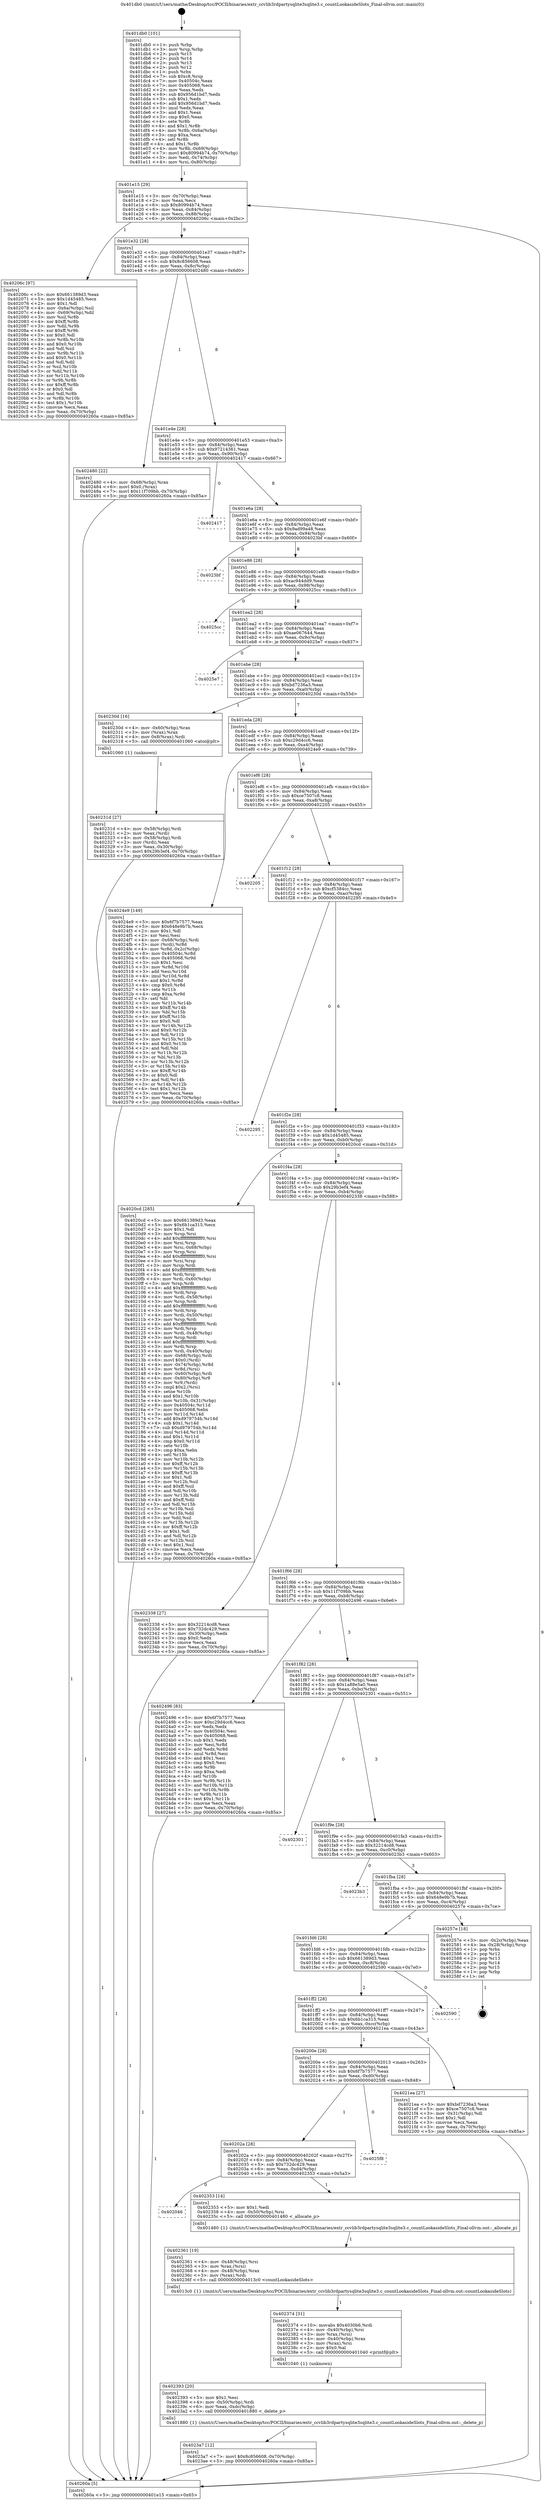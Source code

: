 digraph "0x401db0" {
  label = "0x401db0 (/mnt/c/Users/mathe/Desktop/tcc/POCII/binaries/extr_ccvlib3rdpartysqlite3sqlite3.c_countLookasideSlots_Final-ollvm.out::main(0))"
  labelloc = "t"
  node[shape=record]

  Entry [label="",width=0.3,height=0.3,shape=circle,fillcolor=black,style=filled]
  "0x401e15" [label="{
     0x401e15 [29]\l
     | [instrs]\l
     &nbsp;&nbsp;0x401e15 \<+3\>: mov -0x70(%rbp),%eax\l
     &nbsp;&nbsp;0x401e18 \<+2\>: mov %eax,%ecx\l
     &nbsp;&nbsp;0x401e1a \<+6\>: sub $0x80994b74,%ecx\l
     &nbsp;&nbsp;0x401e20 \<+6\>: mov %eax,-0x84(%rbp)\l
     &nbsp;&nbsp;0x401e26 \<+6\>: mov %ecx,-0x88(%rbp)\l
     &nbsp;&nbsp;0x401e2c \<+6\>: je 000000000040206c \<main+0x2bc\>\l
  }"]
  "0x40206c" [label="{
     0x40206c [97]\l
     | [instrs]\l
     &nbsp;&nbsp;0x40206c \<+5\>: mov $0x661389d3,%eax\l
     &nbsp;&nbsp;0x402071 \<+5\>: mov $0x1d45485,%ecx\l
     &nbsp;&nbsp;0x402076 \<+2\>: mov $0x1,%dl\l
     &nbsp;&nbsp;0x402078 \<+4\>: mov -0x6a(%rbp),%sil\l
     &nbsp;&nbsp;0x40207c \<+4\>: mov -0x69(%rbp),%dil\l
     &nbsp;&nbsp;0x402080 \<+3\>: mov %sil,%r8b\l
     &nbsp;&nbsp;0x402083 \<+4\>: xor $0xff,%r8b\l
     &nbsp;&nbsp;0x402087 \<+3\>: mov %dil,%r9b\l
     &nbsp;&nbsp;0x40208a \<+4\>: xor $0xff,%r9b\l
     &nbsp;&nbsp;0x40208e \<+3\>: xor $0x0,%dl\l
     &nbsp;&nbsp;0x402091 \<+3\>: mov %r8b,%r10b\l
     &nbsp;&nbsp;0x402094 \<+4\>: and $0x0,%r10b\l
     &nbsp;&nbsp;0x402098 \<+3\>: and %dl,%sil\l
     &nbsp;&nbsp;0x40209b \<+3\>: mov %r9b,%r11b\l
     &nbsp;&nbsp;0x40209e \<+4\>: and $0x0,%r11b\l
     &nbsp;&nbsp;0x4020a2 \<+3\>: and %dl,%dil\l
     &nbsp;&nbsp;0x4020a5 \<+3\>: or %sil,%r10b\l
     &nbsp;&nbsp;0x4020a8 \<+3\>: or %dil,%r11b\l
     &nbsp;&nbsp;0x4020ab \<+3\>: xor %r11b,%r10b\l
     &nbsp;&nbsp;0x4020ae \<+3\>: or %r9b,%r8b\l
     &nbsp;&nbsp;0x4020b1 \<+4\>: xor $0xff,%r8b\l
     &nbsp;&nbsp;0x4020b5 \<+3\>: or $0x0,%dl\l
     &nbsp;&nbsp;0x4020b8 \<+3\>: and %dl,%r8b\l
     &nbsp;&nbsp;0x4020bb \<+3\>: or %r8b,%r10b\l
     &nbsp;&nbsp;0x4020be \<+4\>: test $0x1,%r10b\l
     &nbsp;&nbsp;0x4020c2 \<+3\>: cmovne %ecx,%eax\l
     &nbsp;&nbsp;0x4020c5 \<+3\>: mov %eax,-0x70(%rbp)\l
     &nbsp;&nbsp;0x4020c8 \<+5\>: jmp 000000000040260a \<main+0x85a\>\l
  }"]
  "0x401e32" [label="{
     0x401e32 [28]\l
     | [instrs]\l
     &nbsp;&nbsp;0x401e32 \<+5\>: jmp 0000000000401e37 \<main+0x87\>\l
     &nbsp;&nbsp;0x401e37 \<+6\>: mov -0x84(%rbp),%eax\l
     &nbsp;&nbsp;0x401e3d \<+5\>: sub $0x8c856608,%eax\l
     &nbsp;&nbsp;0x401e42 \<+6\>: mov %eax,-0x8c(%rbp)\l
     &nbsp;&nbsp;0x401e48 \<+6\>: je 0000000000402480 \<main+0x6d0\>\l
  }"]
  "0x40260a" [label="{
     0x40260a [5]\l
     | [instrs]\l
     &nbsp;&nbsp;0x40260a \<+5\>: jmp 0000000000401e15 \<main+0x65\>\l
  }"]
  "0x401db0" [label="{
     0x401db0 [101]\l
     | [instrs]\l
     &nbsp;&nbsp;0x401db0 \<+1\>: push %rbp\l
     &nbsp;&nbsp;0x401db1 \<+3\>: mov %rsp,%rbp\l
     &nbsp;&nbsp;0x401db4 \<+2\>: push %r15\l
     &nbsp;&nbsp;0x401db6 \<+2\>: push %r14\l
     &nbsp;&nbsp;0x401db8 \<+2\>: push %r13\l
     &nbsp;&nbsp;0x401dba \<+2\>: push %r12\l
     &nbsp;&nbsp;0x401dbc \<+1\>: push %rbx\l
     &nbsp;&nbsp;0x401dbd \<+7\>: sub $0xc8,%rsp\l
     &nbsp;&nbsp;0x401dc4 \<+7\>: mov 0x40504c,%eax\l
     &nbsp;&nbsp;0x401dcb \<+7\>: mov 0x405068,%ecx\l
     &nbsp;&nbsp;0x401dd2 \<+2\>: mov %eax,%edx\l
     &nbsp;&nbsp;0x401dd4 \<+6\>: sub $0x956d1bd7,%edx\l
     &nbsp;&nbsp;0x401dda \<+3\>: sub $0x1,%edx\l
     &nbsp;&nbsp;0x401ddd \<+6\>: add $0x956d1bd7,%edx\l
     &nbsp;&nbsp;0x401de3 \<+3\>: imul %edx,%eax\l
     &nbsp;&nbsp;0x401de6 \<+3\>: and $0x1,%eax\l
     &nbsp;&nbsp;0x401de9 \<+3\>: cmp $0x0,%eax\l
     &nbsp;&nbsp;0x401dec \<+4\>: sete %r8b\l
     &nbsp;&nbsp;0x401df0 \<+4\>: and $0x1,%r8b\l
     &nbsp;&nbsp;0x401df4 \<+4\>: mov %r8b,-0x6a(%rbp)\l
     &nbsp;&nbsp;0x401df8 \<+3\>: cmp $0xa,%ecx\l
     &nbsp;&nbsp;0x401dfb \<+4\>: setl %r8b\l
     &nbsp;&nbsp;0x401dff \<+4\>: and $0x1,%r8b\l
     &nbsp;&nbsp;0x401e03 \<+4\>: mov %r8b,-0x69(%rbp)\l
     &nbsp;&nbsp;0x401e07 \<+7\>: movl $0x80994b74,-0x70(%rbp)\l
     &nbsp;&nbsp;0x401e0e \<+3\>: mov %edi,-0x74(%rbp)\l
     &nbsp;&nbsp;0x401e11 \<+4\>: mov %rsi,-0x80(%rbp)\l
  }"]
  Exit [label="",width=0.3,height=0.3,shape=circle,fillcolor=black,style=filled,peripheries=2]
  "0x402480" [label="{
     0x402480 [22]\l
     | [instrs]\l
     &nbsp;&nbsp;0x402480 \<+4\>: mov -0x68(%rbp),%rax\l
     &nbsp;&nbsp;0x402484 \<+6\>: movl $0x0,(%rax)\l
     &nbsp;&nbsp;0x40248a \<+7\>: movl $0x11f709bb,-0x70(%rbp)\l
     &nbsp;&nbsp;0x402491 \<+5\>: jmp 000000000040260a \<main+0x85a\>\l
  }"]
  "0x401e4e" [label="{
     0x401e4e [28]\l
     | [instrs]\l
     &nbsp;&nbsp;0x401e4e \<+5\>: jmp 0000000000401e53 \<main+0xa3\>\l
     &nbsp;&nbsp;0x401e53 \<+6\>: mov -0x84(%rbp),%eax\l
     &nbsp;&nbsp;0x401e59 \<+5\>: sub $0x97214361,%eax\l
     &nbsp;&nbsp;0x401e5e \<+6\>: mov %eax,-0x90(%rbp)\l
     &nbsp;&nbsp;0x401e64 \<+6\>: je 0000000000402417 \<main+0x667\>\l
  }"]
  "0x4023a7" [label="{
     0x4023a7 [12]\l
     | [instrs]\l
     &nbsp;&nbsp;0x4023a7 \<+7\>: movl $0x8c856608,-0x70(%rbp)\l
     &nbsp;&nbsp;0x4023ae \<+5\>: jmp 000000000040260a \<main+0x85a\>\l
  }"]
  "0x402417" [label="{
     0x402417\l
  }", style=dashed]
  "0x401e6a" [label="{
     0x401e6a [28]\l
     | [instrs]\l
     &nbsp;&nbsp;0x401e6a \<+5\>: jmp 0000000000401e6f \<main+0xbf\>\l
     &nbsp;&nbsp;0x401e6f \<+6\>: mov -0x84(%rbp),%eax\l
     &nbsp;&nbsp;0x401e75 \<+5\>: sub $0x9ad99a48,%eax\l
     &nbsp;&nbsp;0x401e7a \<+6\>: mov %eax,-0x94(%rbp)\l
     &nbsp;&nbsp;0x401e80 \<+6\>: je 00000000004023bf \<main+0x60f\>\l
  }"]
  "0x402393" [label="{
     0x402393 [20]\l
     | [instrs]\l
     &nbsp;&nbsp;0x402393 \<+5\>: mov $0x1,%esi\l
     &nbsp;&nbsp;0x402398 \<+4\>: mov -0x50(%rbp),%rdi\l
     &nbsp;&nbsp;0x40239c \<+6\>: mov %eax,-0xdc(%rbp)\l
     &nbsp;&nbsp;0x4023a2 \<+5\>: call 0000000000401880 \<_delete_p\>\l
     | [calls]\l
     &nbsp;&nbsp;0x401880 \{1\} (/mnt/c/Users/mathe/Desktop/tcc/POCII/binaries/extr_ccvlib3rdpartysqlite3sqlite3.c_countLookasideSlots_Final-ollvm.out::_delete_p)\l
  }"]
  "0x4023bf" [label="{
     0x4023bf\l
  }", style=dashed]
  "0x401e86" [label="{
     0x401e86 [28]\l
     | [instrs]\l
     &nbsp;&nbsp;0x401e86 \<+5\>: jmp 0000000000401e8b \<main+0xdb\>\l
     &nbsp;&nbsp;0x401e8b \<+6\>: mov -0x84(%rbp),%eax\l
     &nbsp;&nbsp;0x401e91 \<+5\>: sub $0xac944dd9,%eax\l
     &nbsp;&nbsp;0x401e96 \<+6\>: mov %eax,-0x98(%rbp)\l
     &nbsp;&nbsp;0x401e9c \<+6\>: je 00000000004025cc \<main+0x81c\>\l
  }"]
  "0x402374" [label="{
     0x402374 [31]\l
     | [instrs]\l
     &nbsp;&nbsp;0x402374 \<+10\>: movabs $0x4030b6,%rdi\l
     &nbsp;&nbsp;0x40237e \<+4\>: mov -0x40(%rbp),%rsi\l
     &nbsp;&nbsp;0x402382 \<+3\>: mov %rax,(%rsi)\l
     &nbsp;&nbsp;0x402385 \<+4\>: mov -0x40(%rbp),%rax\l
     &nbsp;&nbsp;0x402389 \<+3\>: mov (%rax),%rsi\l
     &nbsp;&nbsp;0x40238c \<+2\>: mov $0x0,%al\l
     &nbsp;&nbsp;0x40238e \<+5\>: call 0000000000401040 \<printf@plt\>\l
     | [calls]\l
     &nbsp;&nbsp;0x401040 \{1\} (unknown)\l
  }"]
  "0x4025cc" [label="{
     0x4025cc\l
  }", style=dashed]
  "0x401ea2" [label="{
     0x401ea2 [28]\l
     | [instrs]\l
     &nbsp;&nbsp;0x401ea2 \<+5\>: jmp 0000000000401ea7 \<main+0xf7\>\l
     &nbsp;&nbsp;0x401ea7 \<+6\>: mov -0x84(%rbp),%eax\l
     &nbsp;&nbsp;0x401ead \<+5\>: sub $0xae067644,%eax\l
     &nbsp;&nbsp;0x401eb2 \<+6\>: mov %eax,-0x9c(%rbp)\l
     &nbsp;&nbsp;0x401eb8 \<+6\>: je 00000000004025e7 \<main+0x837\>\l
  }"]
  "0x402361" [label="{
     0x402361 [19]\l
     | [instrs]\l
     &nbsp;&nbsp;0x402361 \<+4\>: mov -0x48(%rbp),%rsi\l
     &nbsp;&nbsp;0x402365 \<+3\>: mov %rax,(%rsi)\l
     &nbsp;&nbsp;0x402368 \<+4\>: mov -0x48(%rbp),%rax\l
     &nbsp;&nbsp;0x40236c \<+3\>: mov (%rax),%rdi\l
     &nbsp;&nbsp;0x40236f \<+5\>: call 00000000004013c0 \<countLookasideSlots\>\l
     | [calls]\l
     &nbsp;&nbsp;0x4013c0 \{1\} (/mnt/c/Users/mathe/Desktop/tcc/POCII/binaries/extr_ccvlib3rdpartysqlite3sqlite3.c_countLookasideSlots_Final-ollvm.out::countLookasideSlots)\l
  }"]
  "0x4025e7" [label="{
     0x4025e7\l
  }", style=dashed]
  "0x401ebe" [label="{
     0x401ebe [28]\l
     | [instrs]\l
     &nbsp;&nbsp;0x401ebe \<+5\>: jmp 0000000000401ec3 \<main+0x113\>\l
     &nbsp;&nbsp;0x401ec3 \<+6\>: mov -0x84(%rbp),%eax\l
     &nbsp;&nbsp;0x401ec9 \<+5\>: sub $0xbd7236a3,%eax\l
     &nbsp;&nbsp;0x401ece \<+6\>: mov %eax,-0xa0(%rbp)\l
     &nbsp;&nbsp;0x401ed4 \<+6\>: je 000000000040230d \<main+0x55d\>\l
  }"]
  "0x402046" [label="{
     0x402046\l
  }", style=dashed]
  "0x40230d" [label="{
     0x40230d [16]\l
     | [instrs]\l
     &nbsp;&nbsp;0x40230d \<+4\>: mov -0x60(%rbp),%rax\l
     &nbsp;&nbsp;0x402311 \<+3\>: mov (%rax),%rax\l
     &nbsp;&nbsp;0x402314 \<+4\>: mov 0x8(%rax),%rdi\l
     &nbsp;&nbsp;0x402318 \<+5\>: call 0000000000401060 \<atoi@plt\>\l
     | [calls]\l
     &nbsp;&nbsp;0x401060 \{1\} (unknown)\l
  }"]
  "0x401eda" [label="{
     0x401eda [28]\l
     | [instrs]\l
     &nbsp;&nbsp;0x401eda \<+5\>: jmp 0000000000401edf \<main+0x12f\>\l
     &nbsp;&nbsp;0x401edf \<+6\>: mov -0x84(%rbp),%eax\l
     &nbsp;&nbsp;0x401ee5 \<+5\>: sub $0xc29d4cc6,%eax\l
     &nbsp;&nbsp;0x401eea \<+6\>: mov %eax,-0xa4(%rbp)\l
     &nbsp;&nbsp;0x401ef0 \<+6\>: je 00000000004024e9 \<main+0x739\>\l
  }"]
  "0x402353" [label="{
     0x402353 [14]\l
     | [instrs]\l
     &nbsp;&nbsp;0x402353 \<+5\>: mov $0x1,%edi\l
     &nbsp;&nbsp;0x402358 \<+4\>: mov -0x50(%rbp),%rsi\l
     &nbsp;&nbsp;0x40235c \<+5\>: call 0000000000401480 \<_allocate_p\>\l
     | [calls]\l
     &nbsp;&nbsp;0x401480 \{1\} (/mnt/c/Users/mathe/Desktop/tcc/POCII/binaries/extr_ccvlib3rdpartysqlite3sqlite3.c_countLookasideSlots_Final-ollvm.out::_allocate_p)\l
  }"]
  "0x4024e9" [label="{
     0x4024e9 [149]\l
     | [instrs]\l
     &nbsp;&nbsp;0x4024e9 \<+5\>: mov $0x6f7b7577,%eax\l
     &nbsp;&nbsp;0x4024ee \<+5\>: mov $0x648e9b7b,%ecx\l
     &nbsp;&nbsp;0x4024f3 \<+2\>: mov $0x1,%dl\l
     &nbsp;&nbsp;0x4024f5 \<+2\>: xor %esi,%esi\l
     &nbsp;&nbsp;0x4024f7 \<+4\>: mov -0x68(%rbp),%rdi\l
     &nbsp;&nbsp;0x4024fb \<+3\>: mov (%rdi),%r8d\l
     &nbsp;&nbsp;0x4024fe \<+4\>: mov %r8d,-0x2c(%rbp)\l
     &nbsp;&nbsp;0x402502 \<+8\>: mov 0x40504c,%r8d\l
     &nbsp;&nbsp;0x40250a \<+8\>: mov 0x405068,%r9d\l
     &nbsp;&nbsp;0x402512 \<+3\>: sub $0x1,%esi\l
     &nbsp;&nbsp;0x402515 \<+3\>: mov %r8d,%r10d\l
     &nbsp;&nbsp;0x402518 \<+3\>: add %esi,%r10d\l
     &nbsp;&nbsp;0x40251b \<+4\>: imul %r10d,%r8d\l
     &nbsp;&nbsp;0x40251f \<+4\>: and $0x1,%r8d\l
     &nbsp;&nbsp;0x402523 \<+4\>: cmp $0x0,%r8d\l
     &nbsp;&nbsp;0x402527 \<+4\>: sete %r11b\l
     &nbsp;&nbsp;0x40252b \<+4\>: cmp $0xa,%r9d\l
     &nbsp;&nbsp;0x40252f \<+3\>: setl %bl\l
     &nbsp;&nbsp;0x402532 \<+3\>: mov %r11b,%r14b\l
     &nbsp;&nbsp;0x402535 \<+4\>: xor $0xff,%r14b\l
     &nbsp;&nbsp;0x402539 \<+3\>: mov %bl,%r15b\l
     &nbsp;&nbsp;0x40253c \<+4\>: xor $0xff,%r15b\l
     &nbsp;&nbsp;0x402540 \<+3\>: xor $0x0,%dl\l
     &nbsp;&nbsp;0x402543 \<+3\>: mov %r14b,%r12b\l
     &nbsp;&nbsp;0x402546 \<+4\>: and $0x0,%r12b\l
     &nbsp;&nbsp;0x40254a \<+3\>: and %dl,%r11b\l
     &nbsp;&nbsp;0x40254d \<+3\>: mov %r15b,%r13b\l
     &nbsp;&nbsp;0x402550 \<+4\>: and $0x0,%r13b\l
     &nbsp;&nbsp;0x402554 \<+2\>: and %dl,%bl\l
     &nbsp;&nbsp;0x402556 \<+3\>: or %r11b,%r12b\l
     &nbsp;&nbsp;0x402559 \<+3\>: or %bl,%r13b\l
     &nbsp;&nbsp;0x40255c \<+3\>: xor %r13b,%r12b\l
     &nbsp;&nbsp;0x40255f \<+3\>: or %r15b,%r14b\l
     &nbsp;&nbsp;0x402562 \<+4\>: xor $0xff,%r14b\l
     &nbsp;&nbsp;0x402566 \<+3\>: or $0x0,%dl\l
     &nbsp;&nbsp;0x402569 \<+3\>: and %dl,%r14b\l
     &nbsp;&nbsp;0x40256c \<+3\>: or %r14b,%r12b\l
     &nbsp;&nbsp;0x40256f \<+4\>: test $0x1,%r12b\l
     &nbsp;&nbsp;0x402573 \<+3\>: cmovne %ecx,%eax\l
     &nbsp;&nbsp;0x402576 \<+3\>: mov %eax,-0x70(%rbp)\l
     &nbsp;&nbsp;0x402579 \<+5\>: jmp 000000000040260a \<main+0x85a\>\l
  }"]
  "0x401ef6" [label="{
     0x401ef6 [28]\l
     | [instrs]\l
     &nbsp;&nbsp;0x401ef6 \<+5\>: jmp 0000000000401efb \<main+0x14b\>\l
     &nbsp;&nbsp;0x401efb \<+6\>: mov -0x84(%rbp),%eax\l
     &nbsp;&nbsp;0x401f01 \<+5\>: sub $0xce7507c8,%eax\l
     &nbsp;&nbsp;0x401f06 \<+6\>: mov %eax,-0xa8(%rbp)\l
     &nbsp;&nbsp;0x401f0c \<+6\>: je 0000000000402205 \<main+0x455\>\l
  }"]
  "0x40202a" [label="{
     0x40202a [28]\l
     | [instrs]\l
     &nbsp;&nbsp;0x40202a \<+5\>: jmp 000000000040202f \<main+0x27f\>\l
     &nbsp;&nbsp;0x40202f \<+6\>: mov -0x84(%rbp),%eax\l
     &nbsp;&nbsp;0x402035 \<+5\>: sub $0x732dc429,%eax\l
     &nbsp;&nbsp;0x40203a \<+6\>: mov %eax,-0xd4(%rbp)\l
     &nbsp;&nbsp;0x402040 \<+6\>: je 0000000000402353 \<main+0x5a3\>\l
  }"]
  "0x402205" [label="{
     0x402205\l
  }", style=dashed]
  "0x401f12" [label="{
     0x401f12 [28]\l
     | [instrs]\l
     &nbsp;&nbsp;0x401f12 \<+5\>: jmp 0000000000401f17 \<main+0x167\>\l
     &nbsp;&nbsp;0x401f17 \<+6\>: mov -0x84(%rbp),%eax\l
     &nbsp;&nbsp;0x401f1d \<+5\>: sub $0xcf5384cc,%eax\l
     &nbsp;&nbsp;0x401f22 \<+6\>: mov %eax,-0xac(%rbp)\l
     &nbsp;&nbsp;0x401f28 \<+6\>: je 0000000000402295 \<main+0x4e5\>\l
  }"]
  "0x4025f8" [label="{
     0x4025f8\l
  }", style=dashed]
  "0x402295" [label="{
     0x402295\l
  }", style=dashed]
  "0x401f2e" [label="{
     0x401f2e [28]\l
     | [instrs]\l
     &nbsp;&nbsp;0x401f2e \<+5\>: jmp 0000000000401f33 \<main+0x183\>\l
     &nbsp;&nbsp;0x401f33 \<+6\>: mov -0x84(%rbp),%eax\l
     &nbsp;&nbsp;0x401f39 \<+5\>: sub $0x1d45485,%eax\l
     &nbsp;&nbsp;0x401f3e \<+6\>: mov %eax,-0xb0(%rbp)\l
     &nbsp;&nbsp;0x401f44 \<+6\>: je 00000000004020cd \<main+0x31d\>\l
  }"]
  "0x40231d" [label="{
     0x40231d [27]\l
     | [instrs]\l
     &nbsp;&nbsp;0x40231d \<+4\>: mov -0x58(%rbp),%rdi\l
     &nbsp;&nbsp;0x402321 \<+2\>: mov %eax,(%rdi)\l
     &nbsp;&nbsp;0x402323 \<+4\>: mov -0x58(%rbp),%rdi\l
     &nbsp;&nbsp;0x402327 \<+2\>: mov (%rdi),%eax\l
     &nbsp;&nbsp;0x402329 \<+3\>: mov %eax,-0x30(%rbp)\l
     &nbsp;&nbsp;0x40232c \<+7\>: movl $0x29b3ef4,-0x70(%rbp)\l
     &nbsp;&nbsp;0x402333 \<+5\>: jmp 000000000040260a \<main+0x85a\>\l
  }"]
  "0x4020cd" [label="{
     0x4020cd [285]\l
     | [instrs]\l
     &nbsp;&nbsp;0x4020cd \<+5\>: mov $0x661389d3,%eax\l
     &nbsp;&nbsp;0x4020d2 \<+5\>: mov $0x6b1ca315,%ecx\l
     &nbsp;&nbsp;0x4020d7 \<+2\>: mov $0x1,%dl\l
     &nbsp;&nbsp;0x4020d9 \<+3\>: mov %rsp,%rsi\l
     &nbsp;&nbsp;0x4020dc \<+4\>: add $0xfffffffffffffff0,%rsi\l
     &nbsp;&nbsp;0x4020e0 \<+3\>: mov %rsi,%rsp\l
     &nbsp;&nbsp;0x4020e3 \<+4\>: mov %rsi,-0x68(%rbp)\l
     &nbsp;&nbsp;0x4020e7 \<+3\>: mov %rsp,%rsi\l
     &nbsp;&nbsp;0x4020ea \<+4\>: add $0xfffffffffffffff0,%rsi\l
     &nbsp;&nbsp;0x4020ee \<+3\>: mov %rsi,%rsp\l
     &nbsp;&nbsp;0x4020f1 \<+3\>: mov %rsp,%rdi\l
     &nbsp;&nbsp;0x4020f4 \<+4\>: add $0xfffffffffffffff0,%rdi\l
     &nbsp;&nbsp;0x4020f8 \<+3\>: mov %rdi,%rsp\l
     &nbsp;&nbsp;0x4020fb \<+4\>: mov %rdi,-0x60(%rbp)\l
     &nbsp;&nbsp;0x4020ff \<+3\>: mov %rsp,%rdi\l
     &nbsp;&nbsp;0x402102 \<+4\>: add $0xfffffffffffffff0,%rdi\l
     &nbsp;&nbsp;0x402106 \<+3\>: mov %rdi,%rsp\l
     &nbsp;&nbsp;0x402109 \<+4\>: mov %rdi,-0x58(%rbp)\l
     &nbsp;&nbsp;0x40210d \<+3\>: mov %rsp,%rdi\l
     &nbsp;&nbsp;0x402110 \<+4\>: add $0xfffffffffffffff0,%rdi\l
     &nbsp;&nbsp;0x402114 \<+3\>: mov %rdi,%rsp\l
     &nbsp;&nbsp;0x402117 \<+4\>: mov %rdi,-0x50(%rbp)\l
     &nbsp;&nbsp;0x40211b \<+3\>: mov %rsp,%rdi\l
     &nbsp;&nbsp;0x40211e \<+4\>: add $0xfffffffffffffff0,%rdi\l
     &nbsp;&nbsp;0x402122 \<+3\>: mov %rdi,%rsp\l
     &nbsp;&nbsp;0x402125 \<+4\>: mov %rdi,-0x48(%rbp)\l
     &nbsp;&nbsp;0x402129 \<+3\>: mov %rsp,%rdi\l
     &nbsp;&nbsp;0x40212c \<+4\>: add $0xfffffffffffffff0,%rdi\l
     &nbsp;&nbsp;0x402130 \<+3\>: mov %rdi,%rsp\l
     &nbsp;&nbsp;0x402133 \<+4\>: mov %rdi,-0x40(%rbp)\l
     &nbsp;&nbsp;0x402137 \<+4\>: mov -0x68(%rbp),%rdi\l
     &nbsp;&nbsp;0x40213b \<+6\>: movl $0x0,(%rdi)\l
     &nbsp;&nbsp;0x402141 \<+4\>: mov -0x74(%rbp),%r8d\l
     &nbsp;&nbsp;0x402145 \<+3\>: mov %r8d,(%rsi)\l
     &nbsp;&nbsp;0x402148 \<+4\>: mov -0x60(%rbp),%rdi\l
     &nbsp;&nbsp;0x40214c \<+4\>: mov -0x80(%rbp),%r9\l
     &nbsp;&nbsp;0x402150 \<+3\>: mov %r9,(%rdi)\l
     &nbsp;&nbsp;0x402153 \<+3\>: cmpl $0x2,(%rsi)\l
     &nbsp;&nbsp;0x402156 \<+4\>: setne %r10b\l
     &nbsp;&nbsp;0x40215a \<+4\>: and $0x1,%r10b\l
     &nbsp;&nbsp;0x40215e \<+4\>: mov %r10b,-0x31(%rbp)\l
     &nbsp;&nbsp;0x402162 \<+8\>: mov 0x40504c,%r11d\l
     &nbsp;&nbsp;0x40216a \<+7\>: mov 0x405068,%ebx\l
     &nbsp;&nbsp;0x402171 \<+3\>: mov %r11d,%r14d\l
     &nbsp;&nbsp;0x402174 \<+7\>: add $0xd979754b,%r14d\l
     &nbsp;&nbsp;0x40217b \<+4\>: sub $0x1,%r14d\l
     &nbsp;&nbsp;0x40217f \<+7\>: sub $0xd979754b,%r14d\l
     &nbsp;&nbsp;0x402186 \<+4\>: imul %r14d,%r11d\l
     &nbsp;&nbsp;0x40218a \<+4\>: and $0x1,%r11d\l
     &nbsp;&nbsp;0x40218e \<+4\>: cmp $0x0,%r11d\l
     &nbsp;&nbsp;0x402192 \<+4\>: sete %r10b\l
     &nbsp;&nbsp;0x402196 \<+3\>: cmp $0xa,%ebx\l
     &nbsp;&nbsp;0x402199 \<+4\>: setl %r15b\l
     &nbsp;&nbsp;0x40219d \<+3\>: mov %r10b,%r12b\l
     &nbsp;&nbsp;0x4021a0 \<+4\>: xor $0xff,%r12b\l
     &nbsp;&nbsp;0x4021a4 \<+3\>: mov %r15b,%r13b\l
     &nbsp;&nbsp;0x4021a7 \<+4\>: xor $0xff,%r13b\l
     &nbsp;&nbsp;0x4021ab \<+3\>: xor $0x1,%dl\l
     &nbsp;&nbsp;0x4021ae \<+3\>: mov %r12b,%sil\l
     &nbsp;&nbsp;0x4021b1 \<+4\>: and $0xff,%sil\l
     &nbsp;&nbsp;0x4021b5 \<+3\>: and %dl,%r10b\l
     &nbsp;&nbsp;0x4021b8 \<+3\>: mov %r13b,%dil\l
     &nbsp;&nbsp;0x4021bb \<+4\>: and $0xff,%dil\l
     &nbsp;&nbsp;0x4021bf \<+3\>: and %dl,%r15b\l
     &nbsp;&nbsp;0x4021c2 \<+3\>: or %r10b,%sil\l
     &nbsp;&nbsp;0x4021c5 \<+3\>: or %r15b,%dil\l
     &nbsp;&nbsp;0x4021c8 \<+3\>: xor %dil,%sil\l
     &nbsp;&nbsp;0x4021cb \<+3\>: or %r13b,%r12b\l
     &nbsp;&nbsp;0x4021ce \<+4\>: xor $0xff,%r12b\l
     &nbsp;&nbsp;0x4021d2 \<+3\>: or $0x1,%dl\l
     &nbsp;&nbsp;0x4021d5 \<+3\>: and %dl,%r12b\l
     &nbsp;&nbsp;0x4021d8 \<+3\>: or %r12b,%sil\l
     &nbsp;&nbsp;0x4021db \<+4\>: test $0x1,%sil\l
     &nbsp;&nbsp;0x4021df \<+3\>: cmovne %ecx,%eax\l
     &nbsp;&nbsp;0x4021e2 \<+3\>: mov %eax,-0x70(%rbp)\l
     &nbsp;&nbsp;0x4021e5 \<+5\>: jmp 000000000040260a \<main+0x85a\>\l
  }"]
  "0x401f4a" [label="{
     0x401f4a [28]\l
     | [instrs]\l
     &nbsp;&nbsp;0x401f4a \<+5\>: jmp 0000000000401f4f \<main+0x19f\>\l
     &nbsp;&nbsp;0x401f4f \<+6\>: mov -0x84(%rbp),%eax\l
     &nbsp;&nbsp;0x401f55 \<+5\>: sub $0x29b3ef4,%eax\l
     &nbsp;&nbsp;0x401f5a \<+6\>: mov %eax,-0xb4(%rbp)\l
     &nbsp;&nbsp;0x401f60 \<+6\>: je 0000000000402338 \<main+0x588\>\l
  }"]
  "0x40200e" [label="{
     0x40200e [28]\l
     | [instrs]\l
     &nbsp;&nbsp;0x40200e \<+5\>: jmp 0000000000402013 \<main+0x263\>\l
     &nbsp;&nbsp;0x402013 \<+6\>: mov -0x84(%rbp),%eax\l
     &nbsp;&nbsp;0x402019 \<+5\>: sub $0x6f7b7577,%eax\l
     &nbsp;&nbsp;0x40201e \<+6\>: mov %eax,-0xd0(%rbp)\l
     &nbsp;&nbsp;0x402024 \<+6\>: je 00000000004025f8 \<main+0x848\>\l
  }"]
  "0x4021ea" [label="{
     0x4021ea [27]\l
     | [instrs]\l
     &nbsp;&nbsp;0x4021ea \<+5\>: mov $0xbd7236a3,%eax\l
     &nbsp;&nbsp;0x4021ef \<+5\>: mov $0xce7507c8,%ecx\l
     &nbsp;&nbsp;0x4021f4 \<+3\>: mov -0x31(%rbp),%dl\l
     &nbsp;&nbsp;0x4021f7 \<+3\>: test $0x1,%dl\l
     &nbsp;&nbsp;0x4021fa \<+3\>: cmovne %ecx,%eax\l
     &nbsp;&nbsp;0x4021fd \<+3\>: mov %eax,-0x70(%rbp)\l
     &nbsp;&nbsp;0x402200 \<+5\>: jmp 000000000040260a \<main+0x85a\>\l
  }"]
  "0x402338" [label="{
     0x402338 [27]\l
     | [instrs]\l
     &nbsp;&nbsp;0x402338 \<+5\>: mov $0x32214cd8,%eax\l
     &nbsp;&nbsp;0x40233d \<+5\>: mov $0x732dc429,%ecx\l
     &nbsp;&nbsp;0x402342 \<+3\>: mov -0x30(%rbp),%edx\l
     &nbsp;&nbsp;0x402345 \<+3\>: cmp $0x0,%edx\l
     &nbsp;&nbsp;0x402348 \<+3\>: cmove %ecx,%eax\l
     &nbsp;&nbsp;0x40234b \<+3\>: mov %eax,-0x70(%rbp)\l
     &nbsp;&nbsp;0x40234e \<+5\>: jmp 000000000040260a \<main+0x85a\>\l
  }"]
  "0x401f66" [label="{
     0x401f66 [28]\l
     | [instrs]\l
     &nbsp;&nbsp;0x401f66 \<+5\>: jmp 0000000000401f6b \<main+0x1bb\>\l
     &nbsp;&nbsp;0x401f6b \<+6\>: mov -0x84(%rbp),%eax\l
     &nbsp;&nbsp;0x401f71 \<+5\>: sub $0x11f709bb,%eax\l
     &nbsp;&nbsp;0x401f76 \<+6\>: mov %eax,-0xb8(%rbp)\l
     &nbsp;&nbsp;0x401f7c \<+6\>: je 0000000000402496 \<main+0x6e6\>\l
  }"]
  "0x401ff2" [label="{
     0x401ff2 [28]\l
     | [instrs]\l
     &nbsp;&nbsp;0x401ff2 \<+5\>: jmp 0000000000401ff7 \<main+0x247\>\l
     &nbsp;&nbsp;0x401ff7 \<+6\>: mov -0x84(%rbp),%eax\l
     &nbsp;&nbsp;0x401ffd \<+5\>: sub $0x6b1ca315,%eax\l
     &nbsp;&nbsp;0x402002 \<+6\>: mov %eax,-0xcc(%rbp)\l
     &nbsp;&nbsp;0x402008 \<+6\>: je 00000000004021ea \<main+0x43a\>\l
  }"]
  "0x402496" [label="{
     0x402496 [83]\l
     | [instrs]\l
     &nbsp;&nbsp;0x402496 \<+5\>: mov $0x6f7b7577,%eax\l
     &nbsp;&nbsp;0x40249b \<+5\>: mov $0xc29d4cc6,%ecx\l
     &nbsp;&nbsp;0x4024a0 \<+2\>: xor %edx,%edx\l
     &nbsp;&nbsp;0x4024a2 \<+7\>: mov 0x40504c,%esi\l
     &nbsp;&nbsp;0x4024a9 \<+7\>: mov 0x405068,%edi\l
     &nbsp;&nbsp;0x4024b0 \<+3\>: sub $0x1,%edx\l
     &nbsp;&nbsp;0x4024b3 \<+3\>: mov %esi,%r8d\l
     &nbsp;&nbsp;0x4024b6 \<+3\>: add %edx,%r8d\l
     &nbsp;&nbsp;0x4024b9 \<+4\>: imul %r8d,%esi\l
     &nbsp;&nbsp;0x4024bd \<+3\>: and $0x1,%esi\l
     &nbsp;&nbsp;0x4024c0 \<+3\>: cmp $0x0,%esi\l
     &nbsp;&nbsp;0x4024c3 \<+4\>: sete %r9b\l
     &nbsp;&nbsp;0x4024c7 \<+3\>: cmp $0xa,%edi\l
     &nbsp;&nbsp;0x4024ca \<+4\>: setl %r10b\l
     &nbsp;&nbsp;0x4024ce \<+3\>: mov %r9b,%r11b\l
     &nbsp;&nbsp;0x4024d1 \<+3\>: and %r10b,%r11b\l
     &nbsp;&nbsp;0x4024d4 \<+3\>: xor %r10b,%r9b\l
     &nbsp;&nbsp;0x4024d7 \<+3\>: or %r9b,%r11b\l
     &nbsp;&nbsp;0x4024da \<+4\>: test $0x1,%r11b\l
     &nbsp;&nbsp;0x4024de \<+3\>: cmovne %ecx,%eax\l
     &nbsp;&nbsp;0x4024e1 \<+3\>: mov %eax,-0x70(%rbp)\l
     &nbsp;&nbsp;0x4024e4 \<+5\>: jmp 000000000040260a \<main+0x85a\>\l
  }"]
  "0x401f82" [label="{
     0x401f82 [28]\l
     | [instrs]\l
     &nbsp;&nbsp;0x401f82 \<+5\>: jmp 0000000000401f87 \<main+0x1d7\>\l
     &nbsp;&nbsp;0x401f87 \<+6\>: mov -0x84(%rbp),%eax\l
     &nbsp;&nbsp;0x401f8d \<+5\>: sub $0x1a88e5a0,%eax\l
     &nbsp;&nbsp;0x401f92 \<+6\>: mov %eax,-0xbc(%rbp)\l
     &nbsp;&nbsp;0x401f98 \<+6\>: je 0000000000402301 \<main+0x551\>\l
  }"]
  "0x402590" [label="{
     0x402590\l
  }", style=dashed]
  "0x402301" [label="{
     0x402301\l
  }", style=dashed]
  "0x401f9e" [label="{
     0x401f9e [28]\l
     | [instrs]\l
     &nbsp;&nbsp;0x401f9e \<+5\>: jmp 0000000000401fa3 \<main+0x1f3\>\l
     &nbsp;&nbsp;0x401fa3 \<+6\>: mov -0x84(%rbp),%eax\l
     &nbsp;&nbsp;0x401fa9 \<+5\>: sub $0x32214cd8,%eax\l
     &nbsp;&nbsp;0x401fae \<+6\>: mov %eax,-0xc0(%rbp)\l
     &nbsp;&nbsp;0x401fb4 \<+6\>: je 00000000004023b3 \<main+0x603\>\l
  }"]
  "0x401fd6" [label="{
     0x401fd6 [28]\l
     | [instrs]\l
     &nbsp;&nbsp;0x401fd6 \<+5\>: jmp 0000000000401fdb \<main+0x22b\>\l
     &nbsp;&nbsp;0x401fdb \<+6\>: mov -0x84(%rbp),%eax\l
     &nbsp;&nbsp;0x401fe1 \<+5\>: sub $0x661389d3,%eax\l
     &nbsp;&nbsp;0x401fe6 \<+6\>: mov %eax,-0xc8(%rbp)\l
     &nbsp;&nbsp;0x401fec \<+6\>: je 0000000000402590 \<main+0x7e0\>\l
  }"]
  "0x4023b3" [label="{
     0x4023b3\l
  }", style=dashed]
  "0x401fba" [label="{
     0x401fba [28]\l
     | [instrs]\l
     &nbsp;&nbsp;0x401fba \<+5\>: jmp 0000000000401fbf \<main+0x20f\>\l
     &nbsp;&nbsp;0x401fbf \<+6\>: mov -0x84(%rbp),%eax\l
     &nbsp;&nbsp;0x401fc5 \<+5\>: sub $0x648e9b7b,%eax\l
     &nbsp;&nbsp;0x401fca \<+6\>: mov %eax,-0xc4(%rbp)\l
     &nbsp;&nbsp;0x401fd0 \<+6\>: je 000000000040257e \<main+0x7ce\>\l
  }"]
  "0x40257e" [label="{
     0x40257e [18]\l
     | [instrs]\l
     &nbsp;&nbsp;0x40257e \<+3\>: mov -0x2c(%rbp),%eax\l
     &nbsp;&nbsp;0x402581 \<+4\>: lea -0x28(%rbp),%rsp\l
     &nbsp;&nbsp;0x402585 \<+1\>: pop %rbx\l
     &nbsp;&nbsp;0x402586 \<+2\>: pop %r12\l
     &nbsp;&nbsp;0x402588 \<+2\>: pop %r13\l
     &nbsp;&nbsp;0x40258a \<+2\>: pop %r14\l
     &nbsp;&nbsp;0x40258c \<+2\>: pop %r15\l
     &nbsp;&nbsp;0x40258e \<+1\>: pop %rbp\l
     &nbsp;&nbsp;0x40258f \<+1\>: ret\l
  }"]
  Entry -> "0x401db0" [label=" 1"]
  "0x401e15" -> "0x40206c" [label=" 1"]
  "0x401e15" -> "0x401e32" [label=" 9"]
  "0x40206c" -> "0x40260a" [label=" 1"]
  "0x401db0" -> "0x401e15" [label=" 1"]
  "0x40260a" -> "0x401e15" [label=" 9"]
  "0x40257e" -> Exit [label=" 1"]
  "0x401e32" -> "0x402480" [label=" 1"]
  "0x401e32" -> "0x401e4e" [label=" 8"]
  "0x4024e9" -> "0x40260a" [label=" 1"]
  "0x401e4e" -> "0x402417" [label=" 0"]
  "0x401e4e" -> "0x401e6a" [label=" 8"]
  "0x402496" -> "0x40260a" [label=" 1"]
  "0x401e6a" -> "0x4023bf" [label=" 0"]
  "0x401e6a" -> "0x401e86" [label=" 8"]
  "0x402480" -> "0x40260a" [label=" 1"]
  "0x401e86" -> "0x4025cc" [label=" 0"]
  "0x401e86" -> "0x401ea2" [label=" 8"]
  "0x4023a7" -> "0x40260a" [label=" 1"]
  "0x401ea2" -> "0x4025e7" [label=" 0"]
  "0x401ea2" -> "0x401ebe" [label=" 8"]
  "0x402393" -> "0x4023a7" [label=" 1"]
  "0x401ebe" -> "0x40230d" [label=" 1"]
  "0x401ebe" -> "0x401eda" [label=" 7"]
  "0x402374" -> "0x402393" [label=" 1"]
  "0x401eda" -> "0x4024e9" [label=" 1"]
  "0x401eda" -> "0x401ef6" [label=" 6"]
  "0x402361" -> "0x402374" [label=" 1"]
  "0x401ef6" -> "0x402205" [label=" 0"]
  "0x401ef6" -> "0x401f12" [label=" 6"]
  "0x40202a" -> "0x402046" [label=" 0"]
  "0x401f12" -> "0x402295" [label=" 0"]
  "0x401f12" -> "0x401f2e" [label=" 6"]
  "0x40202a" -> "0x402353" [label=" 1"]
  "0x401f2e" -> "0x4020cd" [label=" 1"]
  "0x401f2e" -> "0x401f4a" [label=" 5"]
  "0x40200e" -> "0x40202a" [label=" 1"]
  "0x4020cd" -> "0x40260a" [label=" 1"]
  "0x40200e" -> "0x4025f8" [label=" 0"]
  "0x401f4a" -> "0x402338" [label=" 1"]
  "0x401f4a" -> "0x401f66" [label=" 4"]
  "0x402353" -> "0x402361" [label=" 1"]
  "0x401f66" -> "0x402496" [label=" 1"]
  "0x401f66" -> "0x401f82" [label=" 3"]
  "0x40231d" -> "0x40260a" [label=" 1"]
  "0x401f82" -> "0x402301" [label=" 0"]
  "0x401f82" -> "0x401f9e" [label=" 3"]
  "0x40230d" -> "0x40231d" [label=" 1"]
  "0x401f9e" -> "0x4023b3" [label=" 0"]
  "0x401f9e" -> "0x401fba" [label=" 3"]
  "0x401ff2" -> "0x40200e" [label=" 1"]
  "0x401fba" -> "0x40257e" [label=" 1"]
  "0x401fba" -> "0x401fd6" [label=" 2"]
  "0x4021ea" -> "0x40260a" [label=" 1"]
  "0x401fd6" -> "0x402590" [label=" 0"]
  "0x401fd6" -> "0x401ff2" [label=" 2"]
  "0x402338" -> "0x40260a" [label=" 1"]
  "0x401ff2" -> "0x4021ea" [label=" 1"]
}
